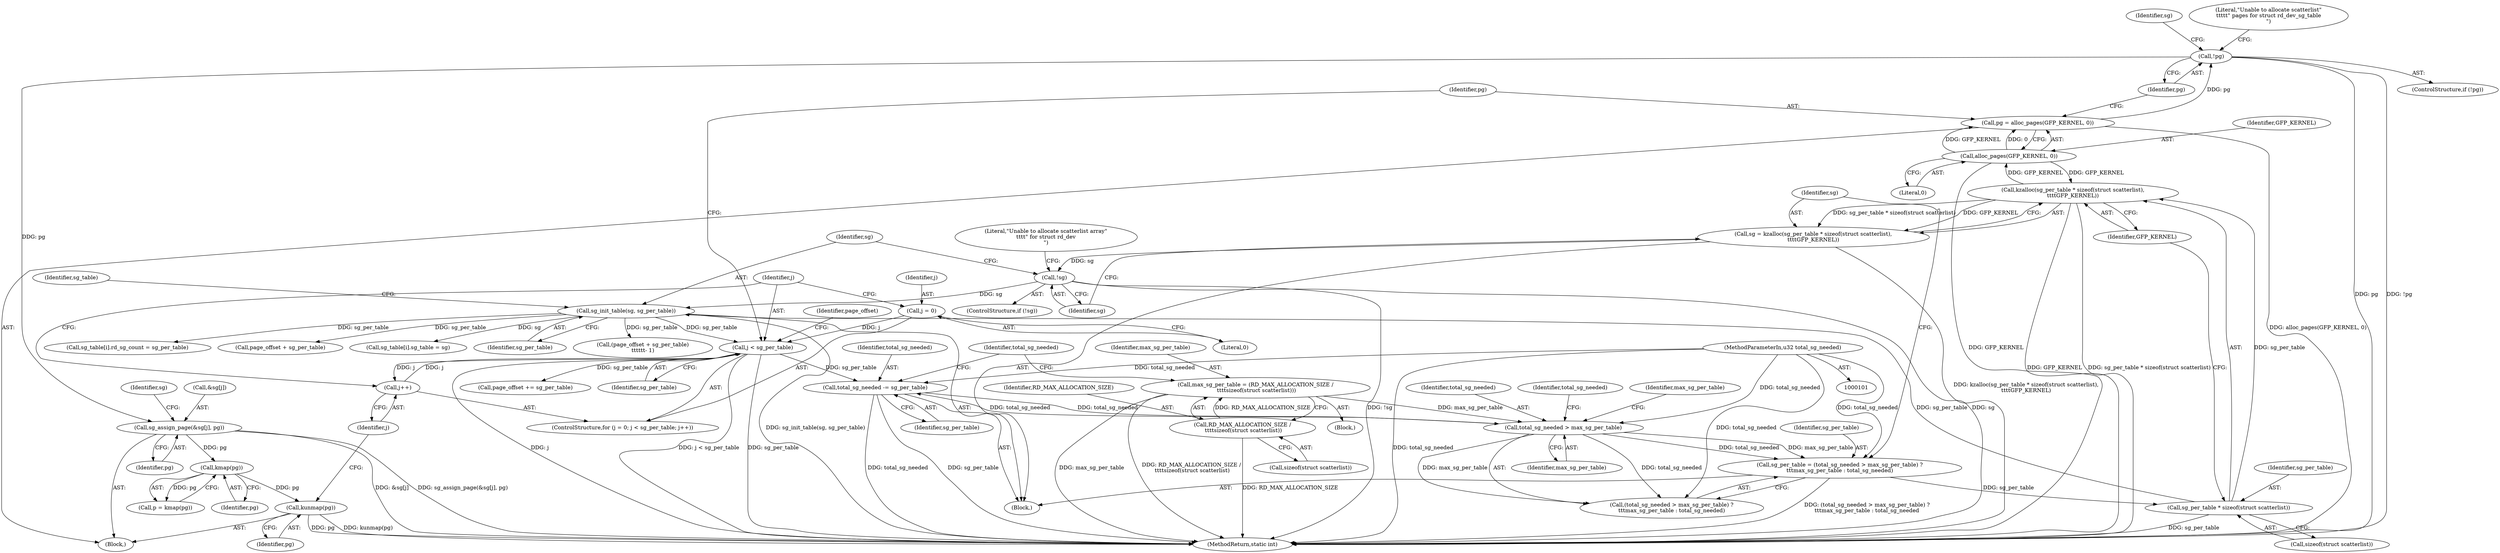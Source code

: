 digraph "0_linux_4442dc8a92b8f9ad8ee9e7f8438f4c04c03a22dc@pointer" {
"1000236" [label="(Call,kunmap(pg))"];
"1000230" [label="(Call,kmap(pg))"];
"1000215" [label="(Call,sg_assign_page(&sg[j], pg))"];
"1000207" [label="(Call,!pg)"];
"1000201" [label="(Call,pg = alloc_pages(GFP_KERNEL, 0))"];
"1000203" [label="(Call,alloc_pages(GFP_KERNEL, 0))"];
"1000140" [label="(Call,kzalloc(sg_per_table * sizeof(struct scatterlist),\n\t\t\t\tGFP_KERNEL))"];
"1000141" [label="(Call,sg_per_table * sizeof(struct scatterlist))"];
"1000130" [label="(Call,sg_per_table = (total_sg_needed > max_sg_per_table) ?\n\t\t\tmax_sg_per_table : total_sg_needed)"];
"1000133" [label="(Call,total_sg_needed > max_sg_per_table)"];
"1000241" [label="(Call,total_sg_needed -= sg_per_table)"];
"1000195" [label="(Call,j < sg_per_table)"];
"1000198" [label="(Call,j++)"];
"1000192" [label="(Call,j = 0)"];
"1000155" [label="(Call,sg_init_table(sg, sg_per_table))"];
"1000147" [label="(Call,!sg)"];
"1000138" [label="(Call,sg = kzalloc(sg_per_table * sizeof(struct scatterlist),\n\t\t\t\tGFP_KERNEL))"];
"1000104" [label="(MethodParameterIn,u32 total_sg_needed)"];
"1000118" [label="(Call,max_sg_per_table = (RD_MAX_ALLOCATION_SIZE /\n \t\t\t\tsizeof(struct scatterlist)))"];
"1000120" [label="(Call,RD_MAX_ALLOCATION_SIZE /\n \t\t\t\tsizeof(struct scatterlist))"];
"1000131" [label="(Identifier,sg_per_table)"];
"1000242" [label="(Identifier,total_sg_needed)"];
"1000145" [label="(Identifier,GFP_KERNEL)"];
"1000243" [label="(Identifier,sg_per_table)"];
"1000137" [label="(Identifier,total_sg_needed)"];
"1000141" [label="(Call,sg_per_table * sizeof(struct scatterlist))"];
"1000237" [label="(Identifier,pg)"];
"1000104" [label="(MethodParameterIn,u32 total_sg_needed)"];
"1000151" [label="(Literal,\"Unable to allocate scatterlist array\"\n\t\t\t\t\" for struct rd_dev\n\")"];
"1000203" [label="(Call,alloc_pages(GFP_KERNEL, 0))"];
"1000143" [label="(Call,sizeof(struct scatterlist))"];
"1000118" [label="(Call,max_sg_per_table = (RD_MAX_ALLOCATION_SIZE /\n \t\t\t\tsizeof(struct scatterlist)))"];
"1000155" [label="(Call,sg_init_table(sg, sg_per_table))"];
"1000204" [label="(Identifier,GFP_KERNEL)"];
"1000120" [label="(Call,RD_MAX_ALLOCATION_SIZE /\n \t\t\t\tsizeof(struct scatterlist))"];
"1000201" [label="(Call,pg = alloc_pages(GFP_KERNEL, 0))"];
"1000191" [label="(ControlStructure,for (j = 0; j < sg_per_table; j++))"];
"1000198" [label="(Call,j++)"];
"1000156" [label="(Identifier,sg)"];
"1000194" [label="(Literal,0)"];
"1000140" [label="(Call,kzalloc(sg_per_table * sizeof(struct scatterlist),\n\t\t\t\tGFP_KERNEL))"];
"1000220" [label="(Identifier,pg)"];
"1000224" [label="(Identifier,sg)"];
"1000130" [label="(Call,sg_per_table = (total_sg_needed > max_sg_per_table) ?\n\t\t\tmax_sg_per_table : total_sg_needed)"];
"1000231" [label="(Identifier,pg)"];
"1000136" [label="(Identifier,max_sg_per_table)"];
"1000132" [label="(Call,(total_sg_needed > max_sg_per_table) ?\n\t\t\tmax_sg_per_table : total_sg_needed)"];
"1000195" [label="(Call,j < sg_per_table)"];
"1000239" [label="(Identifier,page_offset)"];
"1000121" [label="(Identifier,RD_MAX_ALLOCATION_SIZE)"];
"1000165" [label="(Call,sg_table[i].rd_sg_count = sg_per_table)"];
"1000134" [label="(Identifier,total_sg_needed)"];
"1000106" [label="(Block,)"];
"1000128" [label="(Identifier,total_sg_needed)"];
"1000206" [label="(ControlStructure,if (!pg))"];
"1000187" [label="(Call,page_offset + sg_per_table)"];
"1000135" [label="(Identifier,max_sg_per_table)"];
"1000158" [label="(Call,sg_table[i].sg_table = sg)"];
"1000196" [label="(Identifier,j)"];
"1000230" [label="(Call,kmap(pg))"];
"1000200" [label="(Block,)"];
"1000157" [label="(Identifier,sg_per_table)"];
"1000192" [label="(Call,j = 0)"];
"1000202" [label="(Identifier,pg)"];
"1000122" [label="(Call,sizeof(struct scatterlist))"];
"1000246" [label="(MethodReturn,static int)"];
"1000139" [label="(Identifier,sg)"];
"1000218" [label="(Identifier,sg)"];
"1000133" [label="(Call,total_sg_needed > max_sg_per_table)"];
"1000147" [label="(Call,!sg)"];
"1000238" [label="(Call,page_offset += sg_per_table)"];
"1000228" [label="(Call,p = kmap(pg))"];
"1000211" [label="(Literal,\"Unable to allocate scatterlist\"\n\t\t\t\t\t\" pages for struct rd_dev_sg_table\n\")"];
"1000186" [label="(Call,(page_offset + sg_per_table)\n\t\t\t\t\t\t- 1)"];
"1000119" [label="(Identifier,max_sg_per_table)"];
"1000215" [label="(Call,sg_assign_page(&sg[j], pg))"];
"1000146" [label="(ControlStructure,if (!sg))"];
"1000205" [label="(Literal,0)"];
"1000241" [label="(Call,total_sg_needed -= sg_per_table)"];
"1000236" [label="(Call,kunmap(pg))"];
"1000142" [label="(Identifier,sg_per_table)"];
"1000161" [label="(Identifier,sg_table)"];
"1000148" [label="(Identifier,sg)"];
"1000199" [label="(Identifier,j)"];
"1000207" [label="(Call,!pg)"];
"1000208" [label="(Identifier,pg)"];
"1000129" [label="(Block,)"];
"1000197" [label="(Identifier,sg_per_table)"];
"1000193" [label="(Identifier,j)"];
"1000138" [label="(Call,sg = kzalloc(sg_per_table * sizeof(struct scatterlist),\n\t\t\t\tGFP_KERNEL))"];
"1000216" [label="(Call,&sg[j])"];
"1000236" -> "1000200"  [label="AST: "];
"1000236" -> "1000237"  [label="CFG: "];
"1000237" -> "1000236"  [label="AST: "];
"1000199" -> "1000236"  [label="CFG: "];
"1000236" -> "1000246"  [label="DDG: pg"];
"1000236" -> "1000246"  [label="DDG: kunmap(pg)"];
"1000230" -> "1000236"  [label="DDG: pg"];
"1000230" -> "1000228"  [label="AST: "];
"1000230" -> "1000231"  [label="CFG: "];
"1000231" -> "1000230"  [label="AST: "];
"1000228" -> "1000230"  [label="CFG: "];
"1000230" -> "1000228"  [label="DDG: pg"];
"1000215" -> "1000230"  [label="DDG: pg"];
"1000215" -> "1000200"  [label="AST: "];
"1000215" -> "1000220"  [label="CFG: "];
"1000216" -> "1000215"  [label="AST: "];
"1000220" -> "1000215"  [label="AST: "];
"1000224" -> "1000215"  [label="CFG: "];
"1000215" -> "1000246"  [label="DDG: &sg[j]"];
"1000215" -> "1000246"  [label="DDG: sg_assign_page(&sg[j], pg)"];
"1000207" -> "1000215"  [label="DDG: pg"];
"1000207" -> "1000206"  [label="AST: "];
"1000207" -> "1000208"  [label="CFG: "];
"1000208" -> "1000207"  [label="AST: "];
"1000211" -> "1000207"  [label="CFG: "];
"1000218" -> "1000207"  [label="CFG: "];
"1000207" -> "1000246"  [label="DDG: pg"];
"1000207" -> "1000246"  [label="DDG: !pg"];
"1000201" -> "1000207"  [label="DDG: pg"];
"1000201" -> "1000200"  [label="AST: "];
"1000201" -> "1000203"  [label="CFG: "];
"1000202" -> "1000201"  [label="AST: "];
"1000203" -> "1000201"  [label="AST: "];
"1000208" -> "1000201"  [label="CFG: "];
"1000201" -> "1000246"  [label="DDG: alloc_pages(GFP_KERNEL, 0)"];
"1000203" -> "1000201"  [label="DDG: GFP_KERNEL"];
"1000203" -> "1000201"  [label="DDG: 0"];
"1000203" -> "1000205"  [label="CFG: "];
"1000204" -> "1000203"  [label="AST: "];
"1000205" -> "1000203"  [label="AST: "];
"1000203" -> "1000246"  [label="DDG: GFP_KERNEL"];
"1000203" -> "1000140"  [label="DDG: GFP_KERNEL"];
"1000140" -> "1000203"  [label="DDG: GFP_KERNEL"];
"1000140" -> "1000138"  [label="AST: "];
"1000140" -> "1000145"  [label="CFG: "];
"1000141" -> "1000140"  [label="AST: "];
"1000145" -> "1000140"  [label="AST: "];
"1000138" -> "1000140"  [label="CFG: "];
"1000140" -> "1000246"  [label="DDG: sg_per_table * sizeof(struct scatterlist)"];
"1000140" -> "1000246"  [label="DDG: GFP_KERNEL"];
"1000140" -> "1000138"  [label="DDG: sg_per_table * sizeof(struct scatterlist)"];
"1000140" -> "1000138"  [label="DDG: GFP_KERNEL"];
"1000141" -> "1000140"  [label="DDG: sg_per_table"];
"1000141" -> "1000143"  [label="CFG: "];
"1000142" -> "1000141"  [label="AST: "];
"1000143" -> "1000141"  [label="AST: "];
"1000145" -> "1000141"  [label="CFG: "];
"1000141" -> "1000246"  [label="DDG: sg_per_table"];
"1000130" -> "1000141"  [label="DDG: sg_per_table"];
"1000141" -> "1000155"  [label="DDG: sg_per_table"];
"1000130" -> "1000129"  [label="AST: "];
"1000130" -> "1000132"  [label="CFG: "];
"1000131" -> "1000130"  [label="AST: "];
"1000132" -> "1000130"  [label="AST: "];
"1000139" -> "1000130"  [label="CFG: "];
"1000130" -> "1000246"  [label="DDG: (total_sg_needed > max_sg_per_table) ?\n\t\t\tmax_sg_per_table : total_sg_needed"];
"1000133" -> "1000130"  [label="DDG: max_sg_per_table"];
"1000133" -> "1000130"  [label="DDG: total_sg_needed"];
"1000104" -> "1000130"  [label="DDG: total_sg_needed"];
"1000133" -> "1000132"  [label="AST: "];
"1000133" -> "1000135"  [label="CFG: "];
"1000134" -> "1000133"  [label="AST: "];
"1000135" -> "1000133"  [label="AST: "];
"1000136" -> "1000133"  [label="CFG: "];
"1000137" -> "1000133"  [label="CFG: "];
"1000241" -> "1000133"  [label="DDG: total_sg_needed"];
"1000104" -> "1000133"  [label="DDG: total_sg_needed"];
"1000118" -> "1000133"  [label="DDG: max_sg_per_table"];
"1000133" -> "1000132"  [label="DDG: max_sg_per_table"];
"1000133" -> "1000132"  [label="DDG: total_sg_needed"];
"1000133" -> "1000241"  [label="DDG: total_sg_needed"];
"1000241" -> "1000129"  [label="AST: "];
"1000241" -> "1000243"  [label="CFG: "];
"1000242" -> "1000241"  [label="AST: "];
"1000243" -> "1000241"  [label="AST: "];
"1000128" -> "1000241"  [label="CFG: "];
"1000241" -> "1000246"  [label="DDG: total_sg_needed"];
"1000241" -> "1000246"  [label="DDG: sg_per_table"];
"1000195" -> "1000241"  [label="DDG: sg_per_table"];
"1000104" -> "1000241"  [label="DDG: total_sg_needed"];
"1000195" -> "1000191"  [label="AST: "];
"1000195" -> "1000197"  [label="CFG: "];
"1000196" -> "1000195"  [label="AST: "];
"1000197" -> "1000195"  [label="AST: "];
"1000202" -> "1000195"  [label="CFG: "];
"1000239" -> "1000195"  [label="CFG: "];
"1000195" -> "1000246"  [label="DDG: j < sg_per_table"];
"1000195" -> "1000246"  [label="DDG: sg_per_table"];
"1000195" -> "1000246"  [label="DDG: j"];
"1000198" -> "1000195"  [label="DDG: j"];
"1000192" -> "1000195"  [label="DDG: j"];
"1000155" -> "1000195"  [label="DDG: sg_per_table"];
"1000195" -> "1000198"  [label="DDG: j"];
"1000195" -> "1000238"  [label="DDG: sg_per_table"];
"1000198" -> "1000191"  [label="AST: "];
"1000198" -> "1000199"  [label="CFG: "];
"1000199" -> "1000198"  [label="AST: "];
"1000196" -> "1000198"  [label="CFG: "];
"1000192" -> "1000191"  [label="AST: "];
"1000192" -> "1000194"  [label="CFG: "];
"1000193" -> "1000192"  [label="AST: "];
"1000194" -> "1000192"  [label="AST: "];
"1000196" -> "1000192"  [label="CFG: "];
"1000155" -> "1000129"  [label="AST: "];
"1000155" -> "1000157"  [label="CFG: "];
"1000156" -> "1000155"  [label="AST: "];
"1000157" -> "1000155"  [label="AST: "];
"1000161" -> "1000155"  [label="CFG: "];
"1000155" -> "1000246"  [label="DDG: sg_init_table(sg, sg_per_table)"];
"1000147" -> "1000155"  [label="DDG: sg"];
"1000155" -> "1000158"  [label="DDG: sg"];
"1000155" -> "1000165"  [label="DDG: sg_per_table"];
"1000155" -> "1000186"  [label="DDG: sg_per_table"];
"1000155" -> "1000187"  [label="DDG: sg_per_table"];
"1000147" -> "1000146"  [label="AST: "];
"1000147" -> "1000148"  [label="CFG: "];
"1000148" -> "1000147"  [label="AST: "];
"1000151" -> "1000147"  [label="CFG: "];
"1000156" -> "1000147"  [label="CFG: "];
"1000147" -> "1000246"  [label="DDG: sg"];
"1000147" -> "1000246"  [label="DDG: !sg"];
"1000138" -> "1000147"  [label="DDG: sg"];
"1000138" -> "1000129"  [label="AST: "];
"1000139" -> "1000138"  [label="AST: "];
"1000148" -> "1000138"  [label="CFG: "];
"1000138" -> "1000246"  [label="DDG: kzalloc(sg_per_table * sizeof(struct scatterlist),\n\t\t\t\tGFP_KERNEL)"];
"1000104" -> "1000101"  [label="AST: "];
"1000104" -> "1000246"  [label="DDG: total_sg_needed"];
"1000104" -> "1000132"  [label="DDG: total_sg_needed"];
"1000118" -> "1000106"  [label="AST: "];
"1000118" -> "1000120"  [label="CFG: "];
"1000119" -> "1000118"  [label="AST: "];
"1000120" -> "1000118"  [label="AST: "];
"1000128" -> "1000118"  [label="CFG: "];
"1000118" -> "1000246"  [label="DDG: max_sg_per_table"];
"1000118" -> "1000246"  [label="DDG: RD_MAX_ALLOCATION_SIZE /\n \t\t\t\tsizeof(struct scatterlist)"];
"1000120" -> "1000118"  [label="DDG: RD_MAX_ALLOCATION_SIZE"];
"1000120" -> "1000122"  [label="CFG: "];
"1000121" -> "1000120"  [label="AST: "];
"1000122" -> "1000120"  [label="AST: "];
"1000120" -> "1000246"  [label="DDG: RD_MAX_ALLOCATION_SIZE"];
}
